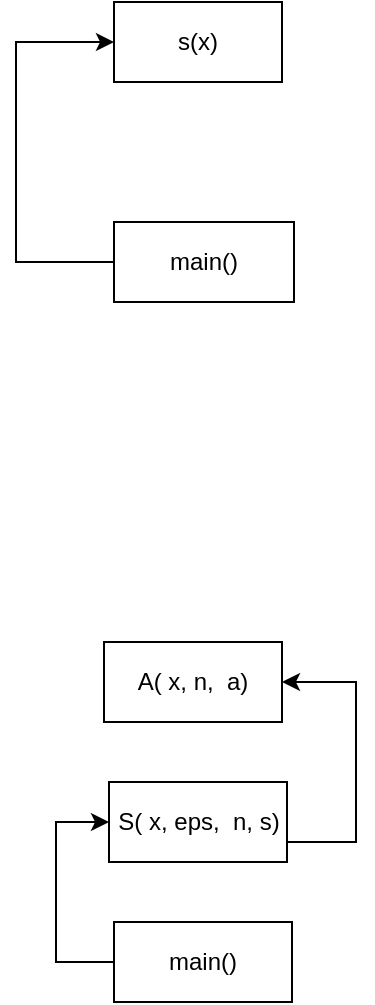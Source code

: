 <mxfile version="21.3.2" type="github" pages="4">
  <diagram id="valsOfXE5LjKDrL84Ug_" name="Страница 1">
    <mxGraphModel dx="1290" dy="591" grid="1" gridSize="10" guides="1" tooltips="1" connect="1" arrows="1" fold="1" page="1" pageScale="1" pageWidth="827" pageHeight="1169" math="0" shadow="0">
      <root>
        <mxCell id="0" />
        <mxCell id="1" parent="0" />
        <mxCell id="3AVA2ccQ7zQ5Q5lWKBhm-3" style="edgeStyle=orthogonalEdgeStyle;rounded=0;orthogonalLoop=1;jettySize=auto;html=1;" parent="1" source="3AVA2ccQ7zQ5Q5lWKBhm-1" target="3AVA2ccQ7zQ5Q5lWKBhm-6" edge="1">
          <mxGeometry relative="1" as="geometry">
            <mxPoint x="360" y="50" as="targetPoint" />
            <Array as="points">
              <mxPoint x="320" y="160" />
              <mxPoint x="320" y="50" />
            </Array>
          </mxGeometry>
        </mxCell>
        <mxCell id="3AVA2ccQ7zQ5Q5lWKBhm-1" value="main()" style="rounded=0;whiteSpace=wrap;html=1;labelBackgroundColor=#FFFFFF;fillColor=#FFFFFF;" parent="1" vertex="1">
          <mxGeometry x="369" y="140" width="90" height="40" as="geometry" />
        </mxCell>
        <mxCell id="3AVA2ccQ7zQ5Q5lWKBhm-6" value="s(x)" style="rounded=0;whiteSpace=wrap;html=1;labelBackgroundColor=#FFFFFF;fillColor=#FFFFFF;" parent="1" vertex="1">
          <mxGeometry x="369" y="30" width="84" height="40" as="geometry" />
        </mxCell>
        <mxCell id="7WAQ7hj6lMU-RKE-NY_a-3" style="edgeStyle=orthogonalEdgeStyle;rounded=0;orthogonalLoop=1;jettySize=auto;html=1;" parent="1" source="7WAQ7hj6lMU-RKE-NY_a-1" target="7WAQ7hj6lMU-RKE-NY_a-2" edge="1">
          <mxGeometry relative="1" as="geometry">
            <Array as="points">
              <mxPoint x="340" y="510" />
              <mxPoint x="340" y="440" />
            </Array>
          </mxGeometry>
        </mxCell>
        <mxCell id="7WAQ7hj6lMU-RKE-NY_a-1" value="main()" style="rounded=0;whiteSpace=wrap;html=1;" parent="1" vertex="1">
          <mxGeometry x="369" y="490" width="89" height="40" as="geometry" />
        </mxCell>
        <mxCell id="7WAQ7hj6lMU-RKE-NY_a-5" style="edgeStyle=orthogonalEdgeStyle;rounded=0;orthogonalLoop=1;jettySize=auto;html=1;" parent="1" source="7WAQ7hj6lMU-RKE-NY_a-2" target="7WAQ7hj6lMU-RKE-NY_a-4" edge="1">
          <mxGeometry relative="1" as="geometry">
            <Array as="points">
              <mxPoint x="490" y="450" />
              <mxPoint x="490" y="370" />
            </Array>
          </mxGeometry>
        </mxCell>
        <mxCell id="7WAQ7hj6lMU-RKE-NY_a-2" value="S( x, eps,&amp;nbsp; n, s)" style="rounded=0;whiteSpace=wrap;html=1;" parent="1" vertex="1">
          <mxGeometry x="366.5" y="420" width="89" height="40" as="geometry" />
        </mxCell>
        <mxCell id="7WAQ7hj6lMU-RKE-NY_a-4" value="A( x, n,&amp;nbsp; a)" style="rounded=0;whiteSpace=wrap;html=1;" parent="1" vertex="1">
          <mxGeometry x="364" y="350" width="89" height="40" as="geometry" />
        </mxCell>
      </root>
    </mxGraphModel>
  </diagram>
  <diagram id="sePLmOMoABun8pXwcUUD" name="Страница 2">
    <mxGraphModel dx="910" dy="476" grid="1" gridSize="10" guides="1" tooltips="1" connect="1" arrows="1" fold="1" page="1" pageScale="1" pageWidth="827" pageHeight="1169" math="0" shadow="0">
      <root>
        <mxCell id="0" />
        <mxCell id="1" parent="0" />
        <mxCell id="M7paFJaiHpK7uEHDUw6G-3" style="edgeStyle=orthogonalEdgeStyle;rounded=0;orthogonalLoop=1;jettySize=auto;html=1;" edge="1" parent="1" source="M7paFJaiHpK7uEHDUw6G-1" target="M7paFJaiHpK7uEHDUw6G-4">
          <mxGeometry relative="1" as="geometry">
            <mxPoint x="412" y="100" as="targetPoint" />
          </mxGeometry>
        </mxCell>
        <mxCell id="M7paFJaiHpK7uEHDUw6G-1" value="початок" style="rounded=1;whiteSpace=wrap;html=1;" vertex="1" parent="1">
          <mxGeometry x="354" y="20" width="116" height="30" as="geometry" />
        </mxCell>
        <mxCell id="M7paFJaiHpK7uEHDUw6G-6" style="edgeStyle=orthogonalEdgeStyle;rounded=0;orthogonalLoop=1;jettySize=auto;html=1;" edge="1" parent="1" source="M7paFJaiHpK7uEHDUw6G-4" target="M7paFJaiHpK7uEHDUw6G-5">
          <mxGeometry relative="1" as="geometry" />
        </mxCell>
        <mxCell id="M7paFJaiHpK7uEHDUw6G-4" value="s = 0" style="rounded=0;whiteSpace=wrap;html=1;" vertex="1" parent="1">
          <mxGeometry x="363.5" y="90" width="97" height="30" as="geometry" />
        </mxCell>
        <mxCell id="M7paFJaiHpK7uEHDUw6G-8" style="edgeStyle=orthogonalEdgeStyle;rounded=0;orthogonalLoop=1;jettySize=auto;html=1;" edge="1" parent="1" source="M7paFJaiHpK7uEHDUw6G-5" target="M7paFJaiHpK7uEHDUw6G-9">
          <mxGeometry relative="1" as="geometry">
            <mxPoint x="412.5" y="225" as="targetPoint" />
          </mxGeometry>
        </mxCell>
        <mxCell id="M7paFJaiHpK7uEHDUw6G-5" value="n = 0" style="rounded=0;whiteSpace=wrap;html=1;" vertex="1" parent="1">
          <mxGeometry x="364" y="145" width="97" height="30" as="geometry" />
        </mxCell>
        <mxCell id="M7paFJaiHpK7uEHDUw6G-11" style="edgeStyle=orthogonalEdgeStyle;rounded=0;orthogonalLoop=1;jettySize=auto;html=1;" edge="1" parent="1" source="M7paFJaiHpK7uEHDUw6G-9" target="M7paFJaiHpK7uEHDUw6G-13">
          <mxGeometry relative="1" as="geometry">
            <mxPoint x="413" y="265" as="targetPoint" />
          </mxGeometry>
        </mxCell>
        <mxCell id="M7paFJaiHpK7uEHDUw6G-9" value="xp, xk, x, dx, eps" style="shape=parallelogram;perimeter=parallelogramPerimeter;whiteSpace=wrap;html=1;fixedSize=1;" vertex="1" parent="1">
          <mxGeometry x="346.5" y="200" width="132" height="30" as="geometry" />
        </mxCell>
        <mxCell id="M7paFJaiHpK7uEHDUw6G-15" style="edgeStyle=orthogonalEdgeStyle;rounded=0;orthogonalLoop=1;jettySize=auto;html=1;" edge="1" parent="1" source="M7paFJaiHpK7uEHDUw6G-13" target="M7paFJaiHpK7uEHDUw6G-16">
          <mxGeometry relative="1" as="geometry">
            <mxPoint x="412.5" y="328" as="targetPoint" />
          </mxGeometry>
        </mxCell>
        <mxCell id="M7paFJaiHpK7uEHDUw6G-13" value="x = xp" style="rounded=0;whiteSpace=wrap;html=1;" vertex="1" parent="1">
          <mxGeometry x="373.5" y="260" width="77" height="25" as="geometry" />
        </mxCell>
        <mxCell id="M7paFJaiHpK7uEHDUw6G-18" style="edgeStyle=orthogonalEdgeStyle;rounded=0;orthogonalLoop=1;jettySize=auto;html=1;" edge="1" parent="1" source="M7paFJaiHpK7uEHDUw6G-16" target="M7paFJaiHpK7uEHDUw6G-19">
          <mxGeometry relative="1" as="geometry">
            <mxPoint x="530.5" y="380" as="targetPoint" />
          </mxGeometry>
        </mxCell>
        <mxCell id="M7paFJaiHpK7uEHDUw6G-31" style="edgeStyle=orthogonalEdgeStyle;rounded=0;orthogonalLoop=1;jettySize=auto;html=1;" edge="1" parent="1" source="M7paFJaiHpK7uEHDUw6G-16" target="M7paFJaiHpK7uEHDUw6G-32">
          <mxGeometry relative="1" as="geometry">
            <mxPoint x="430" y="630" as="targetPoint" />
            <Array as="points">
              <mxPoint x="310" y="340" />
              <mxPoint x="310" y="600" />
            </Array>
          </mxGeometry>
        </mxCell>
        <mxCell id="M7paFJaiHpK7uEHDUw6G-16" value="x &amp;lt;= xk" style="rhombus;whiteSpace=wrap;html=1;" vertex="1" parent="1">
          <mxGeometry x="361.5" y="320" width="101" height="40" as="geometry" />
        </mxCell>
        <mxCell id="M7paFJaiHpK7uEHDUw6G-23" style="edgeStyle=orthogonalEdgeStyle;rounded=0;orthogonalLoop=1;jettySize=auto;html=1;" edge="1" parent="1" source="M7paFJaiHpK7uEHDUw6G-19" target="M7paFJaiHpK7uEHDUw6G-24">
          <mxGeometry relative="1" as="geometry">
            <mxPoint x="560" y="455" as="targetPoint" />
          </mxGeometry>
        </mxCell>
        <mxCell id="M7paFJaiHpK7uEHDUw6G-19" value="S(x, eps, n, s)" style="rounded=0;whiteSpace=wrap;html=1;" vertex="1" parent="1">
          <mxGeometry x="500" y="380" width="120" height="30" as="geometry" />
        </mxCell>
        <mxCell id="M7paFJaiHpK7uEHDUw6G-20" value="" style="endArrow=none;html=1;rounded=0;entryX=0.117;entryY=0.007;entryDx=0;entryDy=0;entryPerimeter=0;" edge="1" parent="1" target="M7paFJaiHpK7uEHDUw6G-19">
          <mxGeometry width="50" height="50" relative="1" as="geometry">
            <mxPoint x="514" y="410" as="sourcePoint" />
            <mxPoint x="500" y="280" as="targetPoint" />
          </mxGeometry>
        </mxCell>
        <mxCell id="M7paFJaiHpK7uEHDUw6G-21" value="" style="endArrow=none;html=1;rounded=0;exitX=0.883;exitY=0.967;exitDx=0;exitDy=0;exitPerimeter=0;entryX=0.883;entryY=0.06;entryDx=0;entryDy=0;entryPerimeter=0;" edge="1" parent="1" source="M7paFJaiHpK7uEHDUw6G-19" target="M7paFJaiHpK7uEHDUw6G-19">
          <mxGeometry width="50" height="50" relative="1" as="geometry">
            <mxPoint x="390" y="310" as="sourcePoint" />
            <mxPoint x="440" y="260" as="targetPoint" />
          </mxGeometry>
        </mxCell>
        <mxCell id="M7paFJaiHpK7uEHDUw6G-26" style="edgeStyle=orthogonalEdgeStyle;rounded=0;orthogonalLoop=1;jettySize=auto;html=1;" edge="1" parent="1" source="M7paFJaiHpK7uEHDUw6G-24" target="M7paFJaiHpK7uEHDUw6G-27">
          <mxGeometry relative="1" as="geometry">
            <mxPoint x="560" y="515" as="targetPoint" />
          </mxGeometry>
        </mxCell>
        <mxCell id="M7paFJaiHpK7uEHDUw6G-24" value="x,atan(-x) + Pi / 2.,s,n" style="shape=document;whiteSpace=wrap;html=1;boundedLbl=1;" vertex="1" parent="1">
          <mxGeometry x="515" y="440" width="90" height="50" as="geometry" />
        </mxCell>
        <mxCell id="M7paFJaiHpK7uEHDUw6G-29" style="edgeStyle=orthogonalEdgeStyle;rounded=0;orthogonalLoop=1;jettySize=auto;html=1;" edge="1" parent="1" source="M7paFJaiHpK7uEHDUw6G-27">
          <mxGeometry relative="1" as="geometry">
            <mxPoint x="410" y="310" as="targetPoint" />
            <Array as="points">
              <mxPoint x="560" y="580" />
              <mxPoint x="640" y="580" />
              <mxPoint x="640" y="310" />
              <mxPoint x="520" y="310" />
            </Array>
          </mxGeometry>
        </mxCell>
        <mxCell id="M7paFJaiHpK7uEHDUw6G-27" value="x+=dx" style="rounded=0;whiteSpace=wrap;html=1;" vertex="1" parent="1">
          <mxGeometry x="520" y="530" width="80" height="30" as="geometry" />
        </mxCell>
        <mxCell id="M7paFJaiHpK7uEHDUw6G-32" value="кінець" style="rounded=1;whiteSpace=wrap;html=1;" vertex="1" parent="1">
          <mxGeometry x="400" y="620" width="91.5" height="30" as="geometry" />
        </mxCell>
        <mxCell id="M7paFJaiHpK7uEHDUw6G-33" value="+" style="text;html=1;strokeColor=none;fillColor=none;align=center;verticalAlign=middle;whiteSpace=wrap;rounded=0;" vertex="1" parent="1">
          <mxGeometry x="455" y="320" width="60" height="30" as="geometry" />
        </mxCell>
        <mxCell id="M7paFJaiHpK7uEHDUw6G-34" value="-" style="text;html=1;strokeColor=none;fillColor=none;align=center;verticalAlign=middle;whiteSpace=wrap;rounded=0;" vertex="1" parent="1">
          <mxGeometry x="314" y="320" width="60" height="30" as="geometry" />
        </mxCell>
        <mxCell id="M7paFJaiHpK7uEHDUw6G-37" style="edgeStyle=orthogonalEdgeStyle;rounded=0;orthogonalLoop=1;jettySize=auto;html=1;" edge="1" parent="1" source="M7paFJaiHpK7uEHDUw6G-35" target="M7paFJaiHpK7uEHDUw6G-38">
          <mxGeometry relative="1" as="geometry">
            <mxPoint x="472" y="825" as="targetPoint" />
          </mxGeometry>
        </mxCell>
        <mxCell id="M7paFJaiHpK7uEHDUw6G-35" value="S( x,&amp;nbsp; eps,&amp;nbsp; n, s)" style="rounded=1;whiteSpace=wrap;html=1;" vertex="1" parent="1">
          <mxGeometry x="414" y="750" width="116" height="30" as="geometry" />
        </mxCell>
        <mxCell id="M7paFJaiHpK7uEHDUw6G-40" style="edgeStyle=orthogonalEdgeStyle;rounded=0;orthogonalLoop=1;jettySize=auto;html=1;" edge="1" parent="1" source="M7paFJaiHpK7uEHDUw6G-38" target="M7paFJaiHpK7uEHDUw6G-39">
          <mxGeometry relative="1" as="geometry" />
        </mxCell>
        <mxCell id="M7paFJaiHpK7uEHDUw6G-38" value="n = 0" style="rounded=0;whiteSpace=wrap;html=1;" vertex="1" parent="1">
          <mxGeometry x="438" y="810" width="68" height="30" as="geometry" />
        </mxCell>
        <mxCell id="M7paFJaiHpK7uEHDUw6G-42" style="edgeStyle=orthogonalEdgeStyle;rounded=0;orthogonalLoop=1;jettySize=auto;html=1;" edge="1" parent="1" source="M7paFJaiHpK7uEHDUw6G-39" target="M7paFJaiHpK7uEHDUw6G-41">
          <mxGeometry relative="1" as="geometry" />
        </mxCell>
        <mxCell id="M7paFJaiHpK7uEHDUw6G-39" value="a = -x" style="rounded=0;whiteSpace=wrap;html=1;" vertex="1" parent="1">
          <mxGeometry x="438" y="865" width="68" height="30" as="geometry" />
        </mxCell>
        <mxCell id="M7paFJaiHpK7uEHDUw6G-44" style="edgeStyle=orthogonalEdgeStyle;rounded=0;orthogonalLoop=1;jettySize=auto;html=1;" edge="1" parent="1" source="M7paFJaiHpK7uEHDUw6G-41" target="M7paFJaiHpK7uEHDUw6G-43">
          <mxGeometry relative="1" as="geometry" />
        </mxCell>
        <mxCell id="M7paFJaiHpK7uEHDUw6G-41" value="s = a" style="rounded=0;whiteSpace=wrap;html=1;" vertex="1" parent="1">
          <mxGeometry x="438" y="920" width="68" height="30" as="geometry" />
        </mxCell>
        <mxCell id="M7paFJaiHpK7uEHDUw6G-46" style="edgeStyle=orthogonalEdgeStyle;rounded=0;orthogonalLoop=1;jettySize=auto;html=1;" edge="1" parent="1" source="M7paFJaiHpK7uEHDUw6G-43" target="M7paFJaiHpK7uEHDUw6G-45">
          <mxGeometry relative="1" as="geometry" />
        </mxCell>
        <mxCell id="M7paFJaiHpK7uEHDUw6G-43" value="n++" style="rounded=0;whiteSpace=wrap;html=1;" vertex="1" parent="1">
          <mxGeometry x="438" y="975" width="68" height="30" as="geometry" />
        </mxCell>
        <mxCell id="M7paFJaiHpK7uEHDUw6G-50" style="edgeStyle=orthogonalEdgeStyle;rounded=0;orthogonalLoop=1;jettySize=auto;html=1;" edge="1" parent="1" source="M7paFJaiHpK7uEHDUw6G-45" target="M7paFJaiHpK7uEHDUw6G-49">
          <mxGeometry relative="1" as="geometry" />
        </mxCell>
        <mxCell id="M7paFJaiHpK7uEHDUw6G-45" value="a = A(x, n, a)" style="rounded=0;whiteSpace=wrap;html=1;" vertex="1" parent="1">
          <mxGeometry x="402" y="1040" width="140" height="30" as="geometry" />
        </mxCell>
        <mxCell id="M7paFJaiHpK7uEHDUw6G-47" value="" style="endArrow=none;html=1;rounded=0;entryX=0.88;entryY=0.993;entryDx=0;entryDy=0;entryPerimeter=0;exitX=0.88;exitY=0.06;exitDx=0;exitDy=0;exitPerimeter=0;" edge="1" parent="1" source="M7paFJaiHpK7uEHDUw6G-45" target="M7paFJaiHpK7uEHDUw6G-45">
          <mxGeometry width="50" height="50" relative="1" as="geometry">
            <mxPoint x="680" y="1070" as="sourcePoint" />
            <mxPoint x="560" y="1090" as="targetPoint" />
          </mxGeometry>
        </mxCell>
        <mxCell id="M7paFJaiHpK7uEHDUw6G-48" value="" style="endArrow=none;html=1;rounded=0;exitX=0.097;exitY=1.02;exitDx=0;exitDy=0;exitPerimeter=0;entryX=0.097;entryY=0.033;entryDx=0;entryDy=0;entryPerimeter=0;" edge="1" parent="1" source="M7paFJaiHpK7uEHDUw6G-45" target="M7paFJaiHpK7uEHDUw6G-45">
          <mxGeometry width="50" height="50" relative="1" as="geometry">
            <mxPoint x="510" y="1080" as="sourcePoint" />
            <mxPoint x="420" y="1050" as="targetPoint" />
          </mxGeometry>
        </mxCell>
        <mxCell id="M7paFJaiHpK7uEHDUw6G-52" style="edgeStyle=orthogonalEdgeStyle;rounded=0;orthogonalLoop=1;jettySize=auto;html=1;" edge="1" parent="1" source="M7paFJaiHpK7uEHDUw6G-49" target="M7paFJaiHpK7uEHDUw6G-53">
          <mxGeometry relative="1" as="geometry">
            <mxPoint x="472" y="1155" as="targetPoint" />
          </mxGeometry>
        </mxCell>
        <mxCell id="M7paFJaiHpK7uEHDUw6G-49" value="s += Pi / (2 + a)" style="rounded=0;whiteSpace=wrap;html=1;" vertex="1" parent="1">
          <mxGeometry x="402" y="1095" width="140" height="30" as="geometry" />
        </mxCell>
        <mxCell id="M7paFJaiHpK7uEHDUw6G-55" style="edgeStyle=orthogonalEdgeStyle;rounded=0;orthogonalLoop=1;jettySize=auto;html=1;" edge="1" parent="1" source="M7paFJaiHpK7uEHDUw6G-53">
          <mxGeometry relative="1" as="geometry">
            <mxPoint x="480" y="960" as="targetPoint" />
            <Array as="points">
              <mxPoint x="560" y="1194" />
              <mxPoint x="560" y="960" />
            </Array>
          </mxGeometry>
        </mxCell>
        <mxCell id="M7paFJaiHpK7uEHDUw6G-58" style="edgeStyle=orthogonalEdgeStyle;rounded=0;orthogonalLoop=1;jettySize=auto;html=1;" edge="1" parent="1" source="M7paFJaiHpK7uEHDUw6G-53" target="M7paFJaiHpK7uEHDUw6G-59">
          <mxGeometry relative="1" as="geometry">
            <mxPoint x="480" y="1320" as="targetPoint" />
            <Array as="points">
              <mxPoint x="360" y="1194" />
              <mxPoint x="360" y="1295" />
            </Array>
          </mxGeometry>
        </mxCell>
        <mxCell id="M7paFJaiHpK7uEHDUw6G-53" value="abs(a) &amp;gt;= eps" style="rhombus;whiteSpace=wrap;html=1;" vertex="1" parent="1">
          <mxGeometry x="411" y="1169" width="122" height="50" as="geometry" />
        </mxCell>
        <mxCell id="M7paFJaiHpK7uEHDUw6G-56" value="+" style="text;html=1;strokeColor=none;fillColor=none;align=center;verticalAlign=middle;whiteSpace=wrap;rounded=0;" vertex="1" parent="1">
          <mxGeometry x="506" y="1160" width="60" height="30" as="geometry" />
        </mxCell>
        <mxCell id="M7paFJaiHpK7uEHDUw6G-61" style="edgeStyle=orthogonalEdgeStyle;rounded=0;orthogonalLoop=1;jettySize=auto;html=1;" edge="1" parent="1" source="M7paFJaiHpK7uEHDUw6G-59" target="M7paFJaiHpK7uEHDUw6G-62">
          <mxGeometry relative="1" as="geometry">
            <mxPoint x="470" y="1375" as="targetPoint" />
          </mxGeometry>
        </mxCell>
        <mxCell id="M7paFJaiHpK7uEHDUw6G-59" value="&amp;nbsp;return s" style="rounded=0;whiteSpace=wrap;html=1;" vertex="1" parent="1">
          <mxGeometry x="420" y="1310" width="100" height="30" as="geometry" />
        </mxCell>
        <mxCell id="M7paFJaiHpK7uEHDUw6G-62" value="кінець" style="rounded=1;whiteSpace=wrap;html=1;" vertex="1" parent="1">
          <mxGeometry x="420" y="1380" width="100" height="30" as="geometry" />
        </mxCell>
        <mxCell id="M7paFJaiHpK7uEHDUw6G-63" value="-" style="text;html=1;strokeColor=none;fillColor=none;align=center;verticalAlign=middle;whiteSpace=wrap;rounded=0;" vertex="1" parent="1">
          <mxGeometry x="378" y="1169" width="60" height="30" as="geometry" />
        </mxCell>
        <mxCell id="M7paFJaiHpK7uEHDUw6G-66" style="edgeStyle=orthogonalEdgeStyle;rounded=0;orthogonalLoop=1;jettySize=auto;html=1;" edge="1" parent="1" source="M7paFJaiHpK7uEHDUw6G-64" target="M7paFJaiHpK7uEHDUw6G-67">
          <mxGeometry relative="1" as="geometry">
            <mxPoint x="471" y="1515" as="targetPoint" />
          </mxGeometry>
        </mxCell>
        <mxCell id="M7paFJaiHpK7uEHDUw6G-64" value="A( x, n,&amp;nbsp; a)" style="rounded=1;whiteSpace=wrap;html=1;" vertex="1" parent="1">
          <mxGeometry x="422" y="1450" width="98" height="30" as="geometry" />
        </mxCell>
        <mxCell id="M7paFJaiHpK7uEHDUw6G-70" style="edgeStyle=orthogonalEdgeStyle;rounded=0;orthogonalLoop=1;jettySize=auto;html=1;" edge="1" parent="1" source="M7paFJaiHpK7uEHDUw6G-67" target="M7paFJaiHpK7uEHDUw6G-69">
          <mxGeometry relative="1" as="geometry" />
        </mxCell>
        <mxCell id="M7paFJaiHpK7uEHDUw6G-67" value="R = (1 - 2. * n) * x * x / (2. * n + 1)" style="rounded=0;whiteSpace=wrap;html=1;" vertex="1" parent="1">
          <mxGeometry x="374" y="1520" width="193" height="30" as="geometry" />
        </mxCell>
        <mxCell id="M7paFJaiHpK7uEHDUw6G-72" style="edgeStyle=orthogonalEdgeStyle;rounded=0;orthogonalLoop=1;jettySize=auto;html=1;" edge="1" parent="1" source="M7paFJaiHpK7uEHDUw6G-69" target="M7paFJaiHpK7uEHDUw6G-71">
          <mxGeometry relative="1" as="geometry" />
        </mxCell>
        <mxCell id="M7paFJaiHpK7uEHDUw6G-69" value="a *= R" style="rounded=0;whiteSpace=wrap;html=1;" vertex="1" parent="1">
          <mxGeometry x="433" y="1590" width="76" height="30" as="geometry" />
        </mxCell>
        <mxCell id="M7paFJaiHpK7uEHDUw6G-74" style="edgeStyle=orthogonalEdgeStyle;rounded=0;orthogonalLoop=1;jettySize=auto;html=1;" edge="1" parent="1" source="M7paFJaiHpK7uEHDUw6G-71" target="M7paFJaiHpK7uEHDUw6G-75">
          <mxGeometry relative="1" as="geometry">
            <mxPoint x="471" y="1715" as="targetPoint" />
          </mxGeometry>
        </mxCell>
        <mxCell id="M7paFJaiHpK7uEHDUw6G-71" value="return a" style="rounded=0;whiteSpace=wrap;html=1;" vertex="1" parent="1">
          <mxGeometry x="433" y="1655" width="76" height="30" as="geometry" />
        </mxCell>
        <mxCell id="M7paFJaiHpK7uEHDUw6G-75" value="кінець" style="rounded=1;whiteSpace=wrap;html=1;" vertex="1" parent="1">
          <mxGeometry x="426.5" y="1728" width="88" height="26" as="geometry" />
        </mxCell>
      </root>
    </mxGraphModel>
  </diagram>
  <diagram id="vYyeRtTJnnDT_bqTHriA" name="Страница 3">
    <mxGraphModel dx="2117" dy="591" grid="1" gridSize="10" guides="1" tooltips="1" connect="1" arrows="1" fold="1" page="1" pageScale="1" pageWidth="827" pageHeight="1169" math="0" shadow="0">
      <root>
        <mxCell id="0" />
        <mxCell id="1" parent="0" />
        <mxCell id="-bWqPeUMK3PvNapzxqlZ-3" style="edgeStyle=orthogonalEdgeStyle;rounded=0;orthogonalLoop=1;jettySize=auto;html=1;" parent="1" source="-bWqPeUMK3PvNapzxqlZ-1" target="-bWqPeUMK3PvNapzxqlZ-4" edge="1">
          <mxGeometry relative="1" as="geometry">
            <mxPoint x="50" y="80" as="targetPoint" />
          </mxGeometry>
        </mxCell>
        <mxCell id="-bWqPeUMK3PvNapzxqlZ-1" value="" style="ellipse;whiteSpace=wrap;html=1;aspect=fixed;fillColor=#000000;" parent="1" vertex="1">
          <mxGeometry x="30" y="20" width="40" height="40" as="geometry" />
        </mxCell>
        <mxCell id="-bWqPeUMK3PvNapzxqlZ-6" style="edgeStyle=orthogonalEdgeStyle;rounded=0;orthogonalLoop=1;jettySize=auto;html=1;" parent="1" source="-bWqPeUMK3PvNapzxqlZ-4" target="-bWqPeUMK3PvNapzxqlZ-5" edge="1">
          <mxGeometry relative="1" as="geometry" />
        </mxCell>
        <mxCell id="-bWqPeUMK3PvNapzxqlZ-4" value="s = 0" style="rounded=1;whiteSpace=wrap;html=1;fillColor=#FFFFFF;" parent="1" vertex="1">
          <mxGeometry x="20" y="100" width="60" height="30" as="geometry" />
        </mxCell>
        <mxCell id="-bWqPeUMK3PvNapzxqlZ-8" style="edgeStyle=orthogonalEdgeStyle;rounded=0;orthogonalLoop=1;jettySize=auto;html=1;" parent="1" source="-bWqPeUMK3PvNapzxqlZ-5" target="-bWqPeUMK3PvNapzxqlZ-7" edge="1">
          <mxGeometry relative="1" as="geometry" />
        </mxCell>
        <mxCell id="-bWqPeUMK3PvNapzxqlZ-5" value="n = 0" style="rounded=1;whiteSpace=wrap;html=1;fillColor=#FFFFFF;" parent="1" vertex="1">
          <mxGeometry x="20" y="165" width="60" height="30" as="geometry" />
        </mxCell>
        <mxCell id="-bWqPeUMK3PvNapzxqlZ-10" style="edgeStyle=orthogonalEdgeStyle;rounded=0;orthogonalLoop=1;jettySize=auto;html=1;" parent="1" source="-bWqPeUMK3PvNapzxqlZ-7" target="-bWqPeUMK3PvNapzxqlZ-9" edge="1">
          <mxGeometry relative="1" as="geometry" />
        </mxCell>
        <mxCell id="-bWqPeUMK3PvNapzxqlZ-7" value="ввід&amp;nbsp;xp, xk, x, dx, eps" style="rounded=1;whiteSpace=wrap;html=1;fillColor=#FFFFFF;" parent="1" vertex="1">
          <mxGeometry x="-20" y="225" width="140" height="30" as="geometry" />
        </mxCell>
        <mxCell id="-bWqPeUMK3PvNapzxqlZ-12" style="edgeStyle=orthogonalEdgeStyle;rounded=0;orthogonalLoop=1;jettySize=auto;html=1;" parent="1" source="-bWqPeUMK3PvNapzxqlZ-9" target="-bWqPeUMK3PvNapzxqlZ-13" edge="1">
          <mxGeometry relative="1" as="geometry">
            <mxPoint x="50" y="345" as="targetPoint" />
          </mxGeometry>
        </mxCell>
        <mxCell id="-bWqPeUMK3PvNapzxqlZ-9" value="x = xp" style="rounded=1;whiteSpace=wrap;html=1;fillColor=#FFFFFF;arcSize=25;" parent="1" vertex="1">
          <mxGeometry x="20" y="290" width="60" height="30" as="geometry" />
        </mxCell>
        <mxCell id="-bWqPeUMK3PvNapzxqlZ-15" style="edgeStyle=orthogonalEdgeStyle;rounded=0;orthogonalLoop=1;jettySize=auto;html=1;" parent="1" source="-bWqPeUMK3PvNapzxqlZ-13" target="-bWqPeUMK3PvNapzxqlZ-14" edge="1">
          <mxGeometry relative="1" as="geometry" />
        </mxCell>
        <mxCell id="-bWqPeUMK3PvNapzxqlZ-13" value="" style="rhombus;whiteSpace=wrap;html=1;fillColor=#FFFFFF;" parent="1" vertex="1">
          <mxGeometry x="25" y="360" width="50" height="40" as="geometry" />
        </mxCell>
        <mxCell id="-bWqPeUMK3PvNapzxqlZ-17" style="edgeStyle=orthogonalEdgeStyle;rounded=0;orthogonalLoop=1;jettySize=auto;html=1;" parent="1" source="-bWqPeUMK3PvNapzxqlZ-14" target="-bWqPeUMK3PvNapzxqlZ-19" edge="1">
          <mxGeometry relative="1" as="geometry">
            <mxPoint x="150" y="520" as="targetPoint" />
          </mxGeometry>
        </mxCell>
        <mxCell id="-bWqPeUMK3PvNapzxqlZ-26" style="edgeStyle=orthogonalEdgeStyle;rounded=0;orthogonalLoop=1;jettySize=auto;html=1;" parent="1" source="-bWqPeUMK3PvNapzxqlZ-14" target="-bWqPeUMK3PvNapzxqlZ-27" edge="1">
          <mxGeometry relative="1" as="geometry">
            <mxPoint x="50" y="600" as="targetPoint" />
          </mxGeometry>
        </mxCell>
        <mxCell id="-bWqPeUMK3PvNapzxqlZ-14" value="" style="rhombus;whiteSpace=wrap;html=1;fillColor=#FFFFFF;" parent="1" vertex="1">
          <mxGeometry x="25" y="500" width="50" height="40" as="geometry" />
        </mxCell>
        <mxCell id="-bWqPeUMK3PvNapzxqlZ-18" value="[x &amp;lt;= xk]" style="text;html=1;strokeColor=none;fillColor=none;align=center;verticalAlign=middle;whiteSpace=wrap;rounded=0;" parent="1" vertex="1">
          <mxGeometry x="70" y="490" width="60" height="30" as="geometry" />
        </mxCell>
        <mxCell id="-bWqPeUMK3PvNapzxqlZ-21" style="edgeStyle=orthogonalEdgeStyle;rounded=0;orthogonalLoop=1;jettySize=auto;html=1;" parent="1" source="-bWqPeUMK3PvNapzxqlZ-19" target="-bWqPeUMK3PvNapzxqlZ-20" edge="1">
          <mxGeometry relative="1" as="geometry" />
        </mxCell>
        <mxCell id="-bWqPeUMK3PvNapzxqlZ-19" value="S(x, eps, n, s)" style="rounded=1;whiteSpace=wrap;html=1;fillColor=#FFFFFF;" parent="1" vertex="1">
          <mxGeometry x="170" y="505" width="90" height="30" as="geometry" />
        </mxCell>
        <mxCell id="-bWqPeUMK3PvNapzxqlZ-23" style="edgeStyle=orthogonalEdgeStyle;rounded=0;orthogonalLoop=1;jettySize=auto;html=1;" parent="1" source="-bWqPeUMK3PvNapzxqlZ-20" target="-bWqPeUMK3PvNapzxqlZ-22" edge="1">
          <mxGeometry relative="1" as="geometry" />
        </mxCell>
        <mxCell id="-bWqPeUMK3PvNapzxqlZ-20" value="вивід x,atan(-x) + Pi / 2.,s,n" style="rounded=1;whiteSpace=wrap;html=1;fillColor=#FFFFFF;" parent="1" vertex="1">
          <mxGeometry x="170" y="445" width="90" height="30" as="geometry" />
        </mxCell>
        <mxCell id="-bWqPeUMK3PvNapzxqlZ-24" style="edgeStyle=orthogonalEdgeStyle;rounded=0;orthogonalLoop=1;jettySize=auto;html=1;entryX=1;entryY=0.5;entryDx=0;entryDy=0;" parent="1" source="-bWqPeUMK3PvNapzxqlZ-22" target="-bWqPeUMK3PvNapzxqlZ-13" edge="1">
          <mxGeometry relative="1" as="geometry" />
        </mxCell>
        <mxCell id="-bWqPeUMK3PvNapzxqlZ-22" value="x += dx" style="rounded=1;whiteSpace=wrap;html=1;fillColor=#FFFFFF;" parent="1" vertex="1">
          <mxGeometry x="170" y="365" width="90" height="30" as="geometry" />
        </mxCell>
        <mxCell id="-bWqPeUMK3PvNapzxqlZ-27" value="" style="ellipse;whiteSpace=wrap;html=1;aspect=fixed;fillColor=#FFFFFF;" parent="1" vertex="1">
          <mxGeometry x="27.5" y="600" width="45" height="45" as="geometry" />
        </mxCell>
        <mxCell id="-bWqPeUMK3PvNapzxqlZ-28" value="" style="ellipse;whiteSpace=wrap;html=1;aspect=fixed;fillColor=#000000;" parent="1" vertex="1">
          <mxGeometry x="31.25" y="603.75" width="37.5" height="37.5" as="geometry" />
        </mxCell>
        <mxCell id="-bWqPeUMK3PvNapzxqlZ-31" style="edgeStyle=orthogonalEdgeStyle;rounded=0;orthogonalLoop=1;jettySize=auto;html=1;" parent="1" source="-bWqPeUMK3PvNapzxqlZ-29" target="-bWqPeUMK3PvNapzxqlZ-32" edge="1">
          <mxGeometry relative="1" as="geometry">
            <mxPoint x="540" y="80" as="targetPoint" />
          </mxGeometry>
        </mxCell>
        <mxCell id="-bWqPeUMK3PvNapzxqlZ-29" value="" style="ellipse;whiteSpace=wrap;html=1;aspect=fixed;fillColor=#000000;" parent="1" vertex="1">
          <mxGeometry x="520" y="10" width="40" height="40" as="geometry" />
        </mxCell>
        <mxCell id="-bWqPeUMK3PvNapzxqlZ-34" style="edgeStyle=orthogonalEdgeStyle;rounded=0;orthogonalLoop=1;jettySize=auto;html=1;" parent="1" source="-bWqPeUMK3PvNapzxqlZ-32" target="-bWqPeUMK3PvNapzxqlZ-33" edge="1">
          <mxGeometry relative="1" as="geometry" />
        </mxCell>
        <mxCell id="-bWqPeUMK3PvNapzxqlZ-32" value="n = 0" style="rounded=1;whiteSpace=wrap;html=1;fillColor=#FFFFFF;" parent="1" vertex="1">
          <mxGeometry x="505" y="80" width="70" height="20" as="geometry" />
        </mxCell>
        <mxCell id="-bWqPeUMK3PvNapzxqlZ-36" style="edgeStyle=orthogonalEdgeStyle;rounded=0;orthogonalLoop=1;jettySize=auto;html=1;" parent="1" source="-bWqPeUMK3PvNapzxqlZ-33" target="-bWqPeUMK3PvNapzxqlZ-35" edge="1">
          <mxGeometry relative="1" as="geometry" />
        </mxCell>
        <mxCell id="-bWqPeUMK3PvNapzxqlZ-33" value="a = -x" style="rounded=1;whiteSpace=wrap;html=1;fillColor=#FFFFFF;" parent="1" vertex="1">
          <mxGeometry x="505" y="130" width="70" height="20" as="geometry" />
        </mxCell>
        <mxCell id="-bWqPeUMK3PvNapzxqlZ-38" style="edgeStyle=orthogonalEdgeStyle;rounded=0;orthogonalLoop=1;jettySize=auto;html=1;" parent="1" source="-bWqPeUMK3PvNapzxqlZ-35" target="-bWqPeUMK3PvNapzxqlZ-37" edge="1">
          <mxGeometry relative="1" as="geometry" />
        </mxCell>
        <mxCell id="-bWqPeUMK3PvNapzxqlZ-35" value="s = a" style="rounded=1;whiteSpace=wrap;html=1;fillColor=#FFFFFF;" parent="1" vertex="1">
          <mxGeometry x="505" y="180" width="70" height="20" as="geometry" />
        </mxCell>
        <mxCell id="-bWqPeUMK3PvNapzxqlZ-40" style="edgeStyle=orthogonalEdgeStyle;rounded=0;orthogonalLoop=1;jettySize=auto;html=1;" parent="1" source="-bWqPeUMK3PvNapzxqlZ-37" target="-bWqPeUMK3PvNapzxqlZ-39" edge="1">
          <mxGeometry relative="1" as="geometry" />
        </mxCell>
        <mxCell id="-bWqPeUMK3PvNapzxqlZ-37" value="n++" style="rounded=1;whiteSpace=wrap;html=1;fillColor=#FFFFFF;" parent="1" vertex="1">
          <mxGeometry x="505" y="230" width="70" height="20" as="geometry" />
        </mxCell>
        <mxCell id="-bWqPeUMK3PvNapzxqlZ-42" style="edgeStyle=orthogonalEdgeStyle;rounded=0;orthogonalLoop=1;jettySize=auto;html=1;" parent="1" source="-bWqPeUMK3PvNapzxqlZ-39" target="-bWqPeUMK3PvNapzxqlZ-41" edge="1">
          <mxGeometry relative="1" as="geometry" />
        </mxCell>
        <mxCell id="-bWqPeUMK3PvNapzxqlZ-39" value="a = A(x, n, a)" style="rounded=1;whiteSpace=wrap;html=1;fillColor=#FFFFFF;" parent="1" vertex="1">
          <mxGeometry x="482.5" y="280" width="115" height="20" as="geometry" />
        </mxCell>
        <mxCell id="yWoQQjdCK6F5sZvjaWTB-3" style="edgeStyle=orthogonalEdgeStyle;rounded=0;orthogonalLoop=1;jettySize=auto;html=1;" parent="1" source="-bWqPeUMK3PvNapzxqlZ-41" target="yWoQQjdCK6F5sZvjaWTB-4" edge="1">
          <mxGeometry relative="1" as="geometry">
            <mxPoint x="540.5" y="380" as="targetPoint" />
          </mxGeometry>
        </mxCell>
        <mxCell id="-bWqPeUMK3PvNapzxqlZ-41" value="s += Pi / (2 + a)" style="rounded=1;whiteSpace=wrap;html=1;fillColor=#FFFFFF;" parent="1" vertex="1">
          <mxGeometry x="483" y="330" width="115" height="20" as="geometry" />
        </mxCell>
        <mxCell id="yWoQQjdCK6F5sZvjaWTB-1" value="S( x,&amp;nbsp; eps,&amp;nbsp; n, s)" style="text;html=1;strokeColor=none;fillColor=none;align=center;verticalAlign=middle;whiteSpace=wrap;rounded=0;" parent="1" vertex="1">
          <mxGeometry x="420" y="15" width="90" height="30" as="geometry" />
        </mxCell>
        <mxCell id="yWoQQjdCK6F5sZvjaWTB-6" style="edgeStyle=orthogonalEdgeStyle;rounded=0;orthogonalLoop=1;jettySize=auto;html=1;" parent="1" source="yWoQQjdCK6F5sZvjaWTB-4" edge="1">
          <mxGeometry relative="1" as="geometry">
            <mxPoint x="550" y="210" as="targetPoint" />
            <Array as="points">
              <mxPoint x="630" y="405" />
              <mxPoint x="630" y="210" />
            </Array>
          </mxGeometry>
        </mxCell>
        <mxCell id="yWoQQjdCK6F5sZvjaWTB-9" style="edgeStyle=orthogonalEdgeStyle;rounded=0;orthogonalLoop=1;jettySize=auto;html=1;" parent="1" source="yWoQQjdCK6F5sZvjaWTB-4" edge="1">
          <mxGeometry relative="1" as="geometry">
            <mxPoint x="539.8" y="445.038" as="targetPoint" />
          </mxGeometry>
        </mxCell>
        <mxCell id="yWoQQjdCK6F5sZvjaWTB-4" value="" style="rhombus;whiteSpace=wrap;html=1;fillColor=#FFFFFF;" parent="1" vertex="1">
          <mxGeometry x="520" y="390" width="39.5" height="30" as="geometry" />
        </mxCell>
        <mxCell id="yWoQQjdCK6F5sZvjaWTB-7" value="[abs(a) &amp;gt;= eps]" style="text;html=1;strokeColor=none;fillColor=none;align=center;verticalAlign=middle;whiteSpace=wrap;rounded=0;" parent="1" vertex="1">
          <mxGeometry x="559.5" y="370" width="60" height="30" as="geometry" />
        </mxCell>
        <mxCell id="yWoQQjdCK6F5sZvjaWTB-12" style="edgeStyle=orthogonalEdgeStyle;rounded=0;orthogonalLoop=1;jettySize=auto;html=1;" parent="1" source="yWoQQjdCK6F5sZvjaWTB-10" edge="1">
          <mxGeometry relative="1" as="geometry">
            <mxPoint x="540" y="508" as="targetPoint" />
          </mxGeometry>
        </mxCell>
        <mxCell id="yWoQQjdCK6F5sZvjaWTB-10" value="return s" style="rounded=1;whiteSpace=wrap;html=1;fillColor=#FFFFFF;" parent="1" vertex="1">
          <mxGeometry x="504.75" y="447.5" width="70" height="25" as="geometry" />
        </mxCell>
        <mxCell id="yWoQQjdCK6F5sZvjaWTB-13" value="" style="ellipse;whiteSpace=wrap;html=1;aspect=fixed;fillColor=#FFFFFF;" parent="1" vertex="1">
          <mxGeometry x="515.5" y="510" width="50" height="50" as="geometry" />
        </mxCell>
        <mxCell id="yWoQQjdCK6F5sZvjaWTB-14" value="" style="ellipse;whiteSpace=wrap;html=1;aspect=fixed;fillColor=#030303;" parent="1" vertex="1">
          <mxGeometry x="520.5" y="515" width="40" height="40" as="geometry" />
        </mxCell>
        <mxCell id="ro4CYLF1mbJyrXlLvDcG-3" style="edgeStyle=orthogonalEdgeStyle;rounded=0;orthogonalLoop=1;jettySize=auto;html=1;" parent="1" source="yWoQQjdCK6F5sZvjaWTB-15" target="ro4CYLF1mbJyrXlLvDcG-5" edge="1">
          <mxGeometry relative="1" as="geometry">
            <mxPoint x="840" y="80" as="targetPoint" />
          </mxGeometry>
        </mxCell>
        <mxCell id="yWoQQjdCK6F5sZvjaWTB-15" value="" style="ellipse;whiteSpace=wrap;html=1;aspect=fixed;fillColor=#030303;" parent="1" vertex="1">
          <mxGeometry x="820" y="5" width="40" height="40" as="geometry" />
        </mxCell>
        <mxCell id="ro4CYLF1mbJyrXlLvDcG-1" value="A( x, n,&amp;nbsp; a)" style="text;html=1;strokeColor=none;fillColor=none;align=center;verticalAlign=middle;whiteSpace=wrap;rounded=0;" parent="1" vertex="1">
          <mxGeometry x="750" y="15" width="60" height="30" as="geometry" />
        </mxCell>
        <mxCell id="ro4CYLF1mbJyrXlLvDcG-7" style="edgeStyle=orthogonalEdgeStyle;rounded=0;orthogonalLoop=1;jettySize=auto;html=1;" parent="1" source="ro4CYLF1mbJyrXlLvDcG-5" target="ro4CYLF1mbJyrXlLvDcG-6" edge="1">
          <mxGeometry relative="1" as="geometry" />
        </mxCell>
        <mxCell id="ro4CYLF1mbJyrXlLvDcG-5" value="R = (1 - 2. * n) * x * x / (2. * n + 1)" style="rounded=1;whiteSpace=wrap;html=1;fillColor=#ffffff;" parent="1" vertex="1">
          <mxGeometry x="745" y="70" width="190" height="30" as="geometry" />
        </mxCell>
        <mxCell id="ro4CYLF1mbJyrXlLvDcG-9" style="edgeStyle=orthogonalEdgeStyle;rounded=0;orthogonalLoop=1;jettySize=auto;html=1;" parent="1" source="ro4CYLF1mbJyrXlLvDcG-6" target="ro4CYLF1mbJyrXlLvDcG-8" edge="1">
          <mxGeometry relative="1" as="geometry" />
        </mxCell>
        <mxCell id="ro4CYLF1mbJyrXlLvDcG-6" value="a *= R" style="rounded=1;whiteSpace=wrap;html=1;fillColor=#ffffff;" parent="1" vertex="1">
          <mxGeometry x="812.5" y="130" width="55" height="30" as="geometry" />
        </mxCell>
        <mxCell id="ro4CYLF1mbJyrXlLvDcG-11" style="edgeStyle=orthogonalEdgeStyle;rounded=0;orthogonalLoop=1;jettySize=auto;html=1;" parent="1" source="ro4CYLF1mbJyrXlLvDcG-8" edge="1">
          <mxGeometry relative="1" as="geometry">
            <mxPoint x="840.5" y="245" as="targetPoint" />
          </mxGeometry>
        </mxCell>
        <mxCell id="ro4CYLF1mbJyrXlLvDcG-8" value="return a" style="rounded=1;whiteSpace=wrap;html=1;fillColor=#ffffff;" parent="1" vertex="1">
          <mxGeometry x="813" y="185" width="55" height="30" as="geometry" />
        </mxCell>
        <mxCell id="ro4CYLF1mbJyrXlLvDcG-12" value="" style="ellipse;whiteSpace=wrap;html=1;aspect=fixed;fillColor=#000000;" parent="1" vertex="1">
          <mxGeometry x="820.5" y="250" width="40" height="40" as="geometry" />
        </mxCell>
      </root>
    </mxGraphModel>
  </diagram>
  <diagram id="fhHV5CeunrfRQniBXX60" name="Страница 4">
    <mxGraphModel dx="1290" dy="591" grid="0" gridSize="10" guides="1" tooltips="1" connect="1" arrows="1" fold="1" page="0" pageScale="1" pageWidth="827" pageHeight="1169" math="0" shadow="0">
      <root>
        <mxCell id="0" />
        <mxCell id="1" parent="0" />
      </root>
    </mxGraphModel>
  </diagram>
</mxfile>

